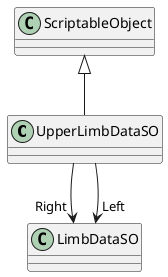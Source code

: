 @startuml
class UpperLimbDataSO {
}
ScriptableObject <|-- UpperLimbDataSO
UpperLimbDataSO --> "Right" LimbDataSO
UpperLimbDataSO --> "Left" LimbDataSO
@enduml
